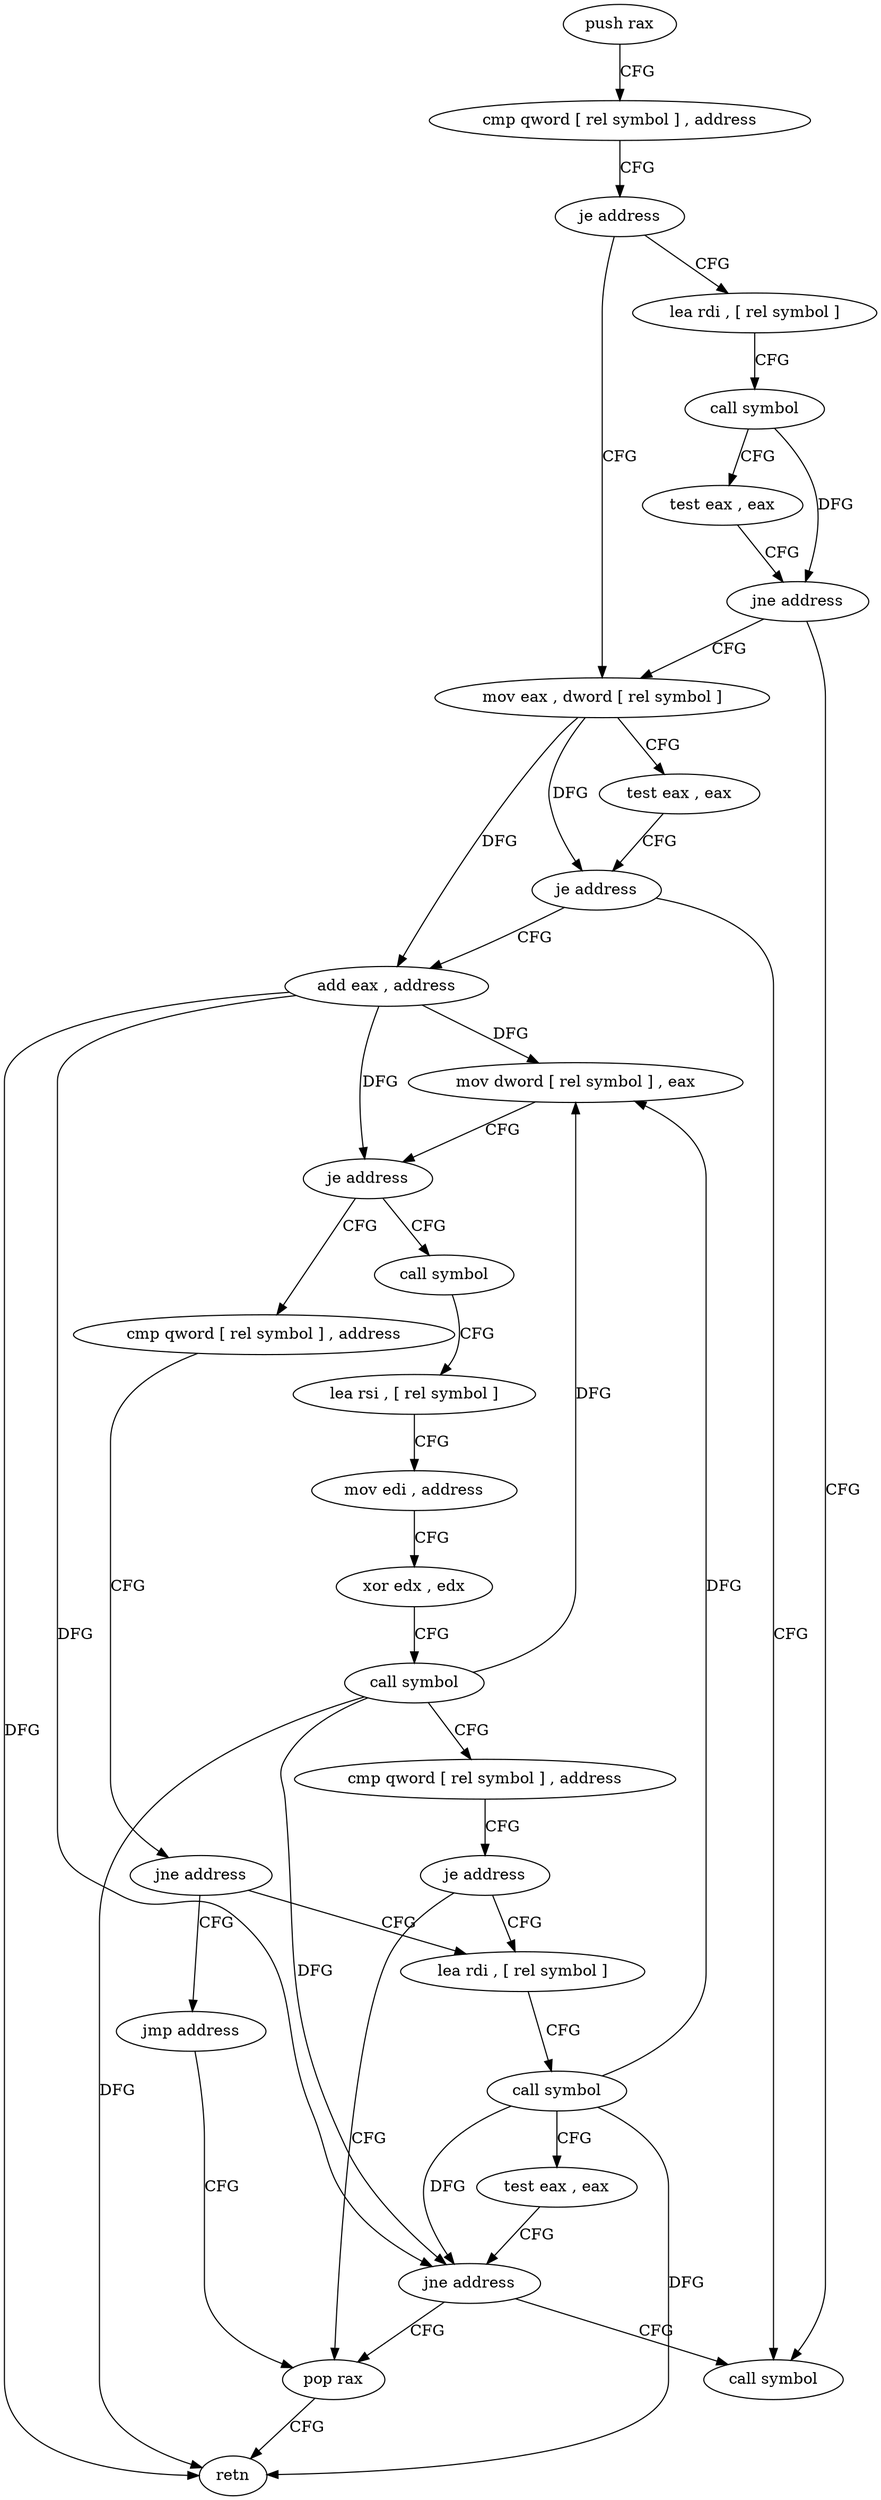 digraph "func" {
"161184" [label = "push rax" ]
"161185" [label = "cmp qword [ rel symbol ] , address" ]
"161193" [label = "je address" ]
"161211" [label = "mov eax , dword [ rel symbol ]" ]
"161195" [label = "lea rdi , [ rel symbol ]" ]
"161217" [label = "test eax , eax" ]
"161219" [label = "je address" ]
"161296" [label = "call symbol" ]
"161221" [label = "add eax , address" ]
"161202" [label = "call symbol" ]
"161207" [label = "test eax , eax" ]
"161209" [label = "jne address" ]
"161224" [label = "mov dword [ rel symbol ] , eax" ]
"161230" [label = "je address" ]
"161244" [label = "call symbol" ]
"161232" [label = "cmp qword [ rel symbol ] , address" ]
"161249" [label = "lea rsi , [ rel symbol ]" ]
"161256" [label = "mov edi , address" ]
"161261" [label = "xor edx , edx" ]
"161263" [label = "call symbol" ]
"161268" [label = "cmp qword [ rel symbol ] , address" ]
"161276" [label = "je address" ]
"161294" [label = "pop rax" ]
"161278" [label = "lea rdi , [ rel symbol ]" ]
"161240" [label = "jne address" ]
"161242" [label = "jmp address" ]
"161295" [label = "retn" ]
"161285" [label = "call symbol" ]
"161290" [label = "test eax , eax" ]
"161292" [label = "jne address" ]
"161184" -> "161185" [ label = "CFG" ]
"161185" -> "161193" [ label = "CFG" ]
"161193" -> "161211" [ label = "CFG" ]
"161193" -> "161195" [ label = "CFG" ]
"161211" -> "161217" [ label = "CFG" ]
"161211" -> "161219" [ label = "DFG" ]
"161211" -> "161221" [ label = "DFG" ]
"161195" -> "161202" [ label = "CFG" ]
"161217" -> "161219" [ label = "CFG" ]
"161219" -> "161296" [ label = "CFG" ]
"161219" -> "161221" [ label = "CFG" ]
"161221" -> "161224" [ label = "DFG" ]
"161221" -> "161295" [ label = "DFG" ]
"161221" -> "161292" [ label = "DFG" ]
"161221" -> "161230" [ label = "DFG" ]
"161202" -> "161207" [ label = "CFG" ]
"161202" -> "161209" [ label = "DFG" ]
"161207" -> "161209" [ label = "CFG" ]
"161209" -> "161296" [ label = "CFG" ]
"161209" -> "161211" [ label = "CFG" ]
"161224" -> "161230" [ label = "CFG" ]
"161230" -> "161244" [ label = "CFG" ]
"161230" -> "161232" [ label = "CFG" ]
"161244" -> "161249" [ label = "CFG" ]
"161232" -> "161240" [ label = "CFG" ]
"161249" -> "161256" [ label = "CFG" ]
"161256" -> "161261" [ label = "CFG" ]
"161261" -> "161263" [ label = "CFG" ]
"161263" -> "161268" [ label = "CFG" ]
"161263" -> "161224" [ label = "DFG" ]
"161263" -> "161295" [ label = "DFG" ]
"161263" -> "161292" [ label = "DFG" ]
"161268" -> "161276" [ label = "CFG" ]
"161276" -> "161294" [ label = "CFG" ]
"161276" -> "161278" [ label = "CFG" ]
"161294" -> "161295" [ label = "CFG" ]
"161278" -> "161285" [ label = "CFG" ]
"161240" -> "161278" [ label = "CFG" ]
"161240" -> "161242" [ label = "CFG" ]
"161242" -> "161294" [ label = "CFG" ]
"161285" -> "161290" [ label = "CFG" ]
"161285" -> "161224" [ label = "DFG" ]
"161285" -> "161295" [ label = "DFG" ]
"161285" -> "161292" [ label = "DFG" ]
"161290" -> "161292" [ label = "CFG" ]
"161292" -> "161296" [ label = "CFG" ]
"161292" -> "161294" [ label = "CFG" ]
}

